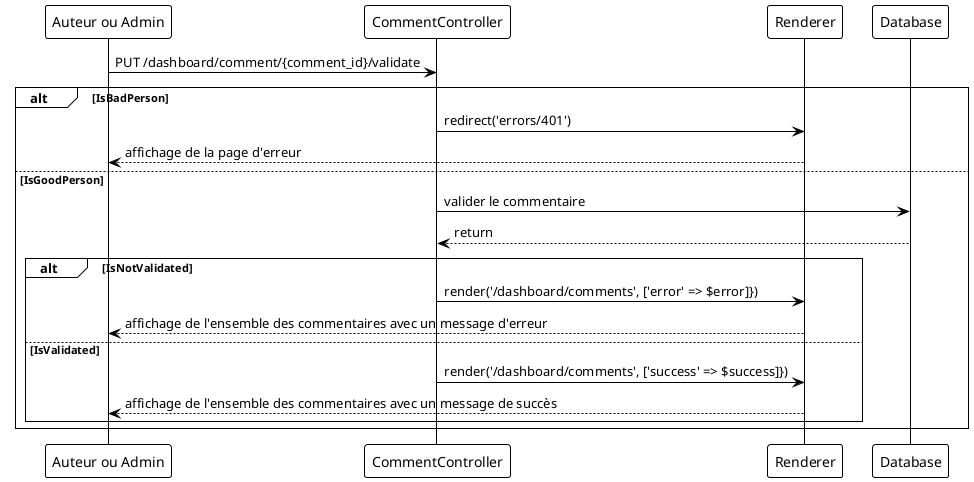 @startuml

!theme plain

Person as "Auteur ou Admin" -> CommentController : PUT /dashboard/comment/{comment_id}/validate

alt IsBadPerson
CommentController -> Renderer : redirect('errors/401')
Renderer --> Person : affichage de la page d'erreur
else IsGoodPerson
CommentController -> Database : valider le commentaire
Database --> CommentController : return
    alt IsNotValidated
    CommentController -> Renderer : render('/dashboard/comments', ['error' => $error]})
    Renderer --> Person : affichage de l'ensemble des commentaires avec un message d'erreur
    else IsValidated
    CommentController -> Renderer : render('/dashboard/comments', ['success' => $success]})
    Renderer --> Person : affichage de l'ensemble des commentaires avec un message de succès
    end
end
@enduml